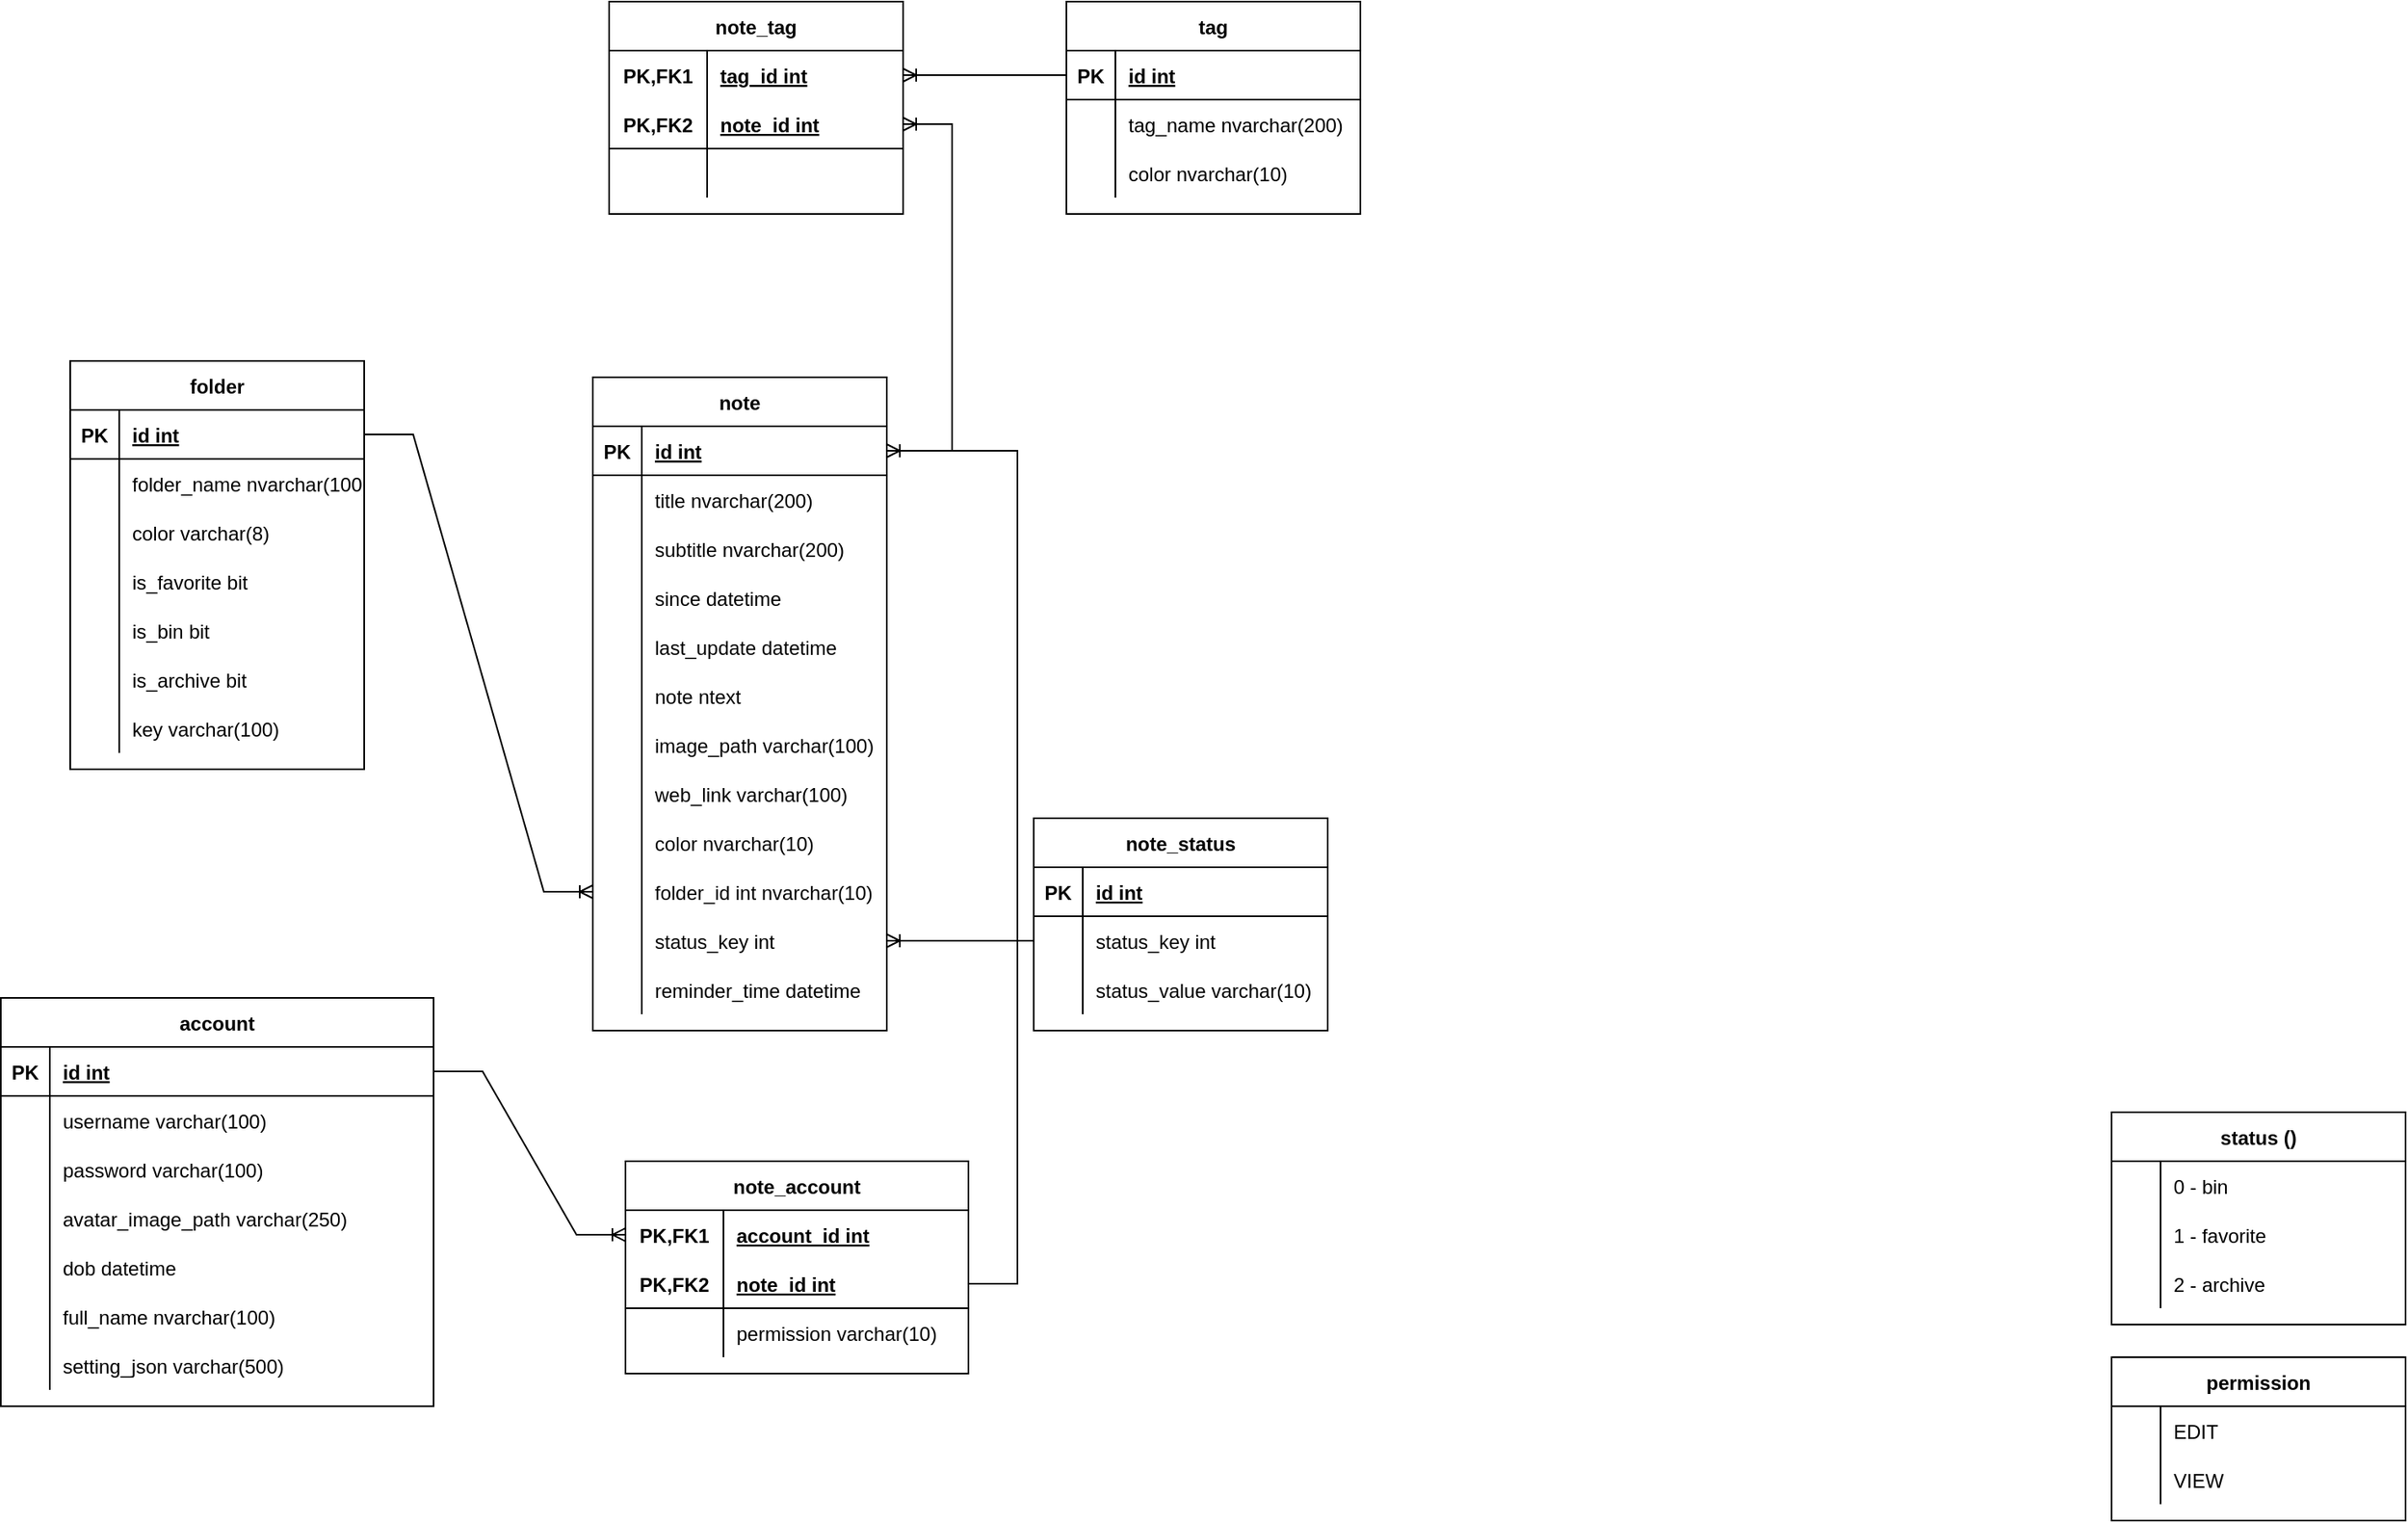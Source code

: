 <mxfile version="20.2.3" type="device"><diagram id="R2lEEEUBdFMjLlhIrx00" name="Page-1"><mxGraphModel dx="830" dy="513" grid="1" gridSize="10" guides="1" tooltips="1" connect="1" arrows="1" fold="1" page="1" pageScale="1" pageWidth="850" pageHeight="1100" math="0" shadow="0" extFonts="Permanent Marker^https://fonts.googleapis.com/css?family=Permanent+Marker"><root><mxCell id="0"/><mxCell id="1" parent="0"/><mxCell id="a_EqCAq9RM7w2YIuKcie-1" value="note" style="shape=table;startSize=30;container=1;collapsible=1;childLayout=tableLayout;fixedRows=1;rowLines=0;fontStyle=1;align=center;resizeLast=1;" parent="1" vertex="1"><mxGeometry x="400" y="250" width="180" height="400" as="geometry"/></mxCell><mxCell id="a_EqCAq9RM7w2YIuKcie-2" value="" style="shape=tableRow;horizontal=0;startSize=0;swimlaneHead=0;swimlaneBody=0;fillColor=none;collapsible=0;dropTarget=0;points=[[0,0.5],[1,0.5]];portConstraint=eastwest;top=0;left=0;right=0;bottom=1;" parent="a_EqCAq9RM7w2YIuKcie-1" vertex="1"><mxGeometry y="30" width="180" height="30" as="geometry"/></mxCell><mxCell id="a_EqCAq9RM7w2YIuKcie-3" value="PK" style="shape=partialRectangle;connectable=0;fillColor=none;top=0;left=0;bottom=0;right=0;fontStyle=1;overflow=hidden;" parent="a_EqCAq9RM7w2YIuKcie-2" vertex="1"><mxGeometry width="30" height="30" as="geometry"><mxRectangle width="30" height="30" as="alternateBounds"/></mxGeometry></mxCell><mxCell id="a_EqCAq9RM7w2YIuKcie-4" value="id int" style="shape=partialRectangle;connectable=0;fillColor=none;top=0;left=0;bottom=0;right=0;align=left;spacingLeft=6;fontStyle=5;overflow=hidden;" parent="a_EqCAq9RM7w2YIuKcie-2" vertex="1"><mxGeometry x="30" width="150" height="30" as="geometry"><mxRectangle width="150" height="30" as="alternateBounds"/></mxGeometry></mxCell><mxCell id="a_EqCAq9RM7w2YIuKcie-5" value="" style="shape=tableRow;horizontal=0;startSize=0;swimlaneHead=0;swimlaneBody=0;fillColor=none;collapsible=0;dropTarget=0;points=[[0,0.5],[1,0.5]];portConstraint=eastwest;top=0;left=0;right=0;bottom=0;" parent="a_EqCAq9RM7w2YIuKcie-1" vertex="1"><mxGeometry y="60" width="180" height="30" as="geometry"/></mxCell><mxCell id="a_EqCAq9RM7w2YIuKcie-6" value="" style="shape=partialRectangle;connectable=0;fillColor=none;top=0;left=0;bottom=0;right=0;editable=1;overflow=hidden;" parent="a_EqCAq9RM7w2YIuKcie-5" vertex="1"><mxGeometry width="30" height="30" as="geometry"><mxRectangle width="30" height="30" as="alternateBounds"/></mxGeometry></mxCell><mxCell id="a_EqCAq9RM7w2YIuKcie-7" value="title nvarchar(200)" style="shape=partialRectangle;connectable=0;fillColor=none;top=0;left=0;bottom=0;right=0;align=left;spacingLeft=6;overflow=hidden;" parent="a_EqCAq9RM7w2YIuKcie-5" vertex="1"><mxGeometry x="30" width="150" height="30" as="geometry"><mxRectangle width="150" height="30" as="alternateBounds"/></mxGeometry></mxCell><mxCell id="a_EqCAq9RM7w2YIuKcie-8" value="" style="shape=tableRow;horizontal=0;startSize=0;swimlaneHead=0;swimlaneBody=0;fillColor=none;collapsible=0;dropTarget=0;points=[[0,0.5],[1,0.5]];portConstraint=eastwest;top=0;left=0;right=0;bottom=0;" parent="a_EqCAq9RM7w2YIuKcie-1" vertex="1"><mxGeometry y="90" width="180" height="30" as="geometry"/></mxCell><mxCell id="a_EqCAq9RM7w2YIuKcie-9" value="" style="shape=partialRectangle;connectable=0;fillColor=none;top=0;left=0;bottom=0;right=0;editable=1;overflow=hidden;" parent="a_EqCAq9RM7w2YIuKcie-8" vertex="1"><mxGeometry width="30" height="30" as="geometry"><mxRectangle width="30" height="30" as="alternateBounds"/></mxGeometry></mxCell><mxCell id="a_EqCAq9RM7w2YIuKcie-10" value="subtitle nvarchar(200)" style="shape=partialRectangle;connectable=0;fillColor=none;top=0;left=0;bottom=0;right=0;align=left;spacingLeft=6;overflow=hidden;" parent="a_EqCAq9RM7w2YIuKcie-8" vertex="1"><mxGeometry x="30" width="150" height="30" as="geometry"><mxRectangle width="150" height="30" as="alternateBounds"/></mxGeometry></mxCell><mxCell id="a_EqCAq9RM7w2YIuKcie-14" value="" style="shape=tableRow;horizontal=0;startSize=0;swimlaneHead=0;swimlaneBody=0;fillColor=none;collapsible=0;dropTarget=0;points=[[0,0.5],[1,0.5]];portConstraint=eastwest;top=0;left=0;right=0;bottom=0;" parent="a_EqCAq9RM7w2YIuKcie-1" vertex="1"><mxGeometry y="120" width="180" height="30" as="geometry"/></mxCell><mxCell id="a_EqCAq9RM7w2YIuKcie-15" value="" style="shape=partialRectangle;connectable=0;fillColor=none;top=0;left=0;bottom=0;right=0;editable=1;overflow=hidden;" parent="a_EqCAq9RM7w2YIuKcie-14" vertex="1"><mxGeometry width="30" height="30" as="geometry"><mxRectangle width="30" height="30" as="alternateBounds"/></mxGeometry></mxCell><mxCell id="a_EqCAq9RM7w2YIuKcie-16" value="since datetime" style="shape=partialRectangle;connectable=0;fillColor=none;top=0;left=0;bottom=0;right=0;align=left;spacingLeft=6;overflow=hidden;" parent="a_EqCAq9RM7w2YIuKcie-14" vertex="1"><mxGeometry x="30" width="150" height="30" as="geometry"><mxRectangle width="150" height="30" as="alternateBounds"/></mxGeometry></mxCell><mxCell id="gvXgsWzVO_7ggDCO8tn5-95" value="" style="shape=tableRow;horizontal=0;startSize=0;swimlaneHead=0;swimlaneBody=0;fillColor=none;collapsible=0;dropTarget=0;points=[[0,0.5],[1,0.5]];portConstraint=eastwest;top=0;left=0;right=0;bottom=0;" parent="a_EqCAq9RM7w2YIuKcie-1" vertex="1"><mxGeometry y="150" width="180" height="30" as="geometry"/></mxCell><mxCell id="gvXgsWzVO_7ggDCO8tn5-96" value="" style="shape=partialRectangle;connectable=0;fillColor=none;top=0;left=0;bottom=0;right=0;editable=1;overflow=hidden;" parent="gvXgsWzVO_7ggDCO8tn5-95" vertex="1"><mxGeometry width="30" height="30" as="geometry"><mxRectangle width="30" height="30" as="alternateBounds"/></mxGeometry></mxCell><mxCell id="gvXgsWzVO_7ggDCO8tn5-97" value="last_update datetime" style="shape=partialRectangle;connectable=0;fillColor=none;top=0;left=0;bottom=0;right=0;align=left;spacingLeft=6;overflow=hidden;" parent="gvXgsWzVO_7ggDCO8tn5-95" vertex="1"><mxGeometry x="30" width="150" height="30" as="geometry"><mxRectangle width="150" height="30" as="alternateBounds"/></mxGeometry></mxCell><mxCell id="a_EqCAq9RM7w2YIuKcie-11" value="" style="shape=tableRow;horizontal=0;startSize=0;swimlaneHead=0;swimlaneBody=0;fillColor=none;collapsible=0;dropTarget=0;points=[[0,0.5],[1,0.5]];portConstraint=eastwest;top=0;left=0;right=0;bottom=0;" parent="a_EqCAq9RM7w2YIuKcie-1" vertex="1"><mxGeometry y="180" width="180" height="30" as="geometry"/></mxCell><mxCell id="a_EqCAq9RM7w2YIuKcie-12" value="" style="shape=partialRectangle;connectable=0;fillColor=none;top=0;left=0;bottom=0;right=0;editable=1;overflow=hidden;" parent="a_EqCAq9RM7w2YIuKcie-11" vertex="1"><mxGeometry width="30" height="30" as="geometry"><mxRectangle width="30" height="30" as="alternateBounds"/></mxGeometry></mxCell><mxCell id="a_EqCAq9RM7w2YIuKcie-13" value="note ntext" style="shape=partialRectangle;connectable=0;fillColor=none;top=0;left=0;bottom=0;right=0;align=left;spacingLeft=6;overflow=hidden;" parent="a_EqCAq9RM7w2YIuKcie-11" vertex="1"><mxGeometry x="30" width="150" height="30" as="geometry"><mxRectangle width="150" height="30" as="alternateBounds"/></mxGeometry></mxCell><mxCell id="a_EqCAq9RM7w2YIuKcie-93" value="" style="shape=tableRow;horizontal=0;startSize=0;swimlaneHead=0;swimlaneBody=0;fillColor=none;collapsible=0;dropTarget=0;points=[[0,0.5],[1,0.5]];portConstraint=eastwest;top=0;left=0;right=0;bottom=0;" parent="a_EqCAq9RM7w2YIuKcie-1" vertex="1"><mxGeometry y="210" width="180" height="30" as="geometry"/></mxCell><mxCell id="a_EqCAq9RM7w2YIuKcie-94" value="" style="shape=partialRectangle;connectable=0;fillColor=none;top=0;left=0;bottom=0;right=0;editable=1;overflow=hidden;" parent="a_EqCAq9RM7w2YIuKcie-93" vertex="1"><mxGeometry width="30" height="30" as="geometry"><mxRectangle width="30" height="30" as="alternateBounds"/></mxGeometry></mxCell><mxCell id="a_EqCAq9RM7w2YIuKcie-95" value="image_path varchar(100)" style="shape=partialRectangle;connectable=0;fillColor=none;top=0;left=0;bottom=0;right=0;align=left;spacingLeft=6;overflow=hidden;" parent="a_EqCAq9RM7w2YIuKcie-93" vertex="1"><mxGeometry x="30" width="150" height="30" as="geometry"><mxRectangle width="150" height="30" as="alternateBounds"/></mxGeometry></mxCell><mxCell id="a_EqCAq9RM7w2YIuKcie-96" value="" style="shape=tableRow;horizontal=0;startSize=0;swimlaneHead=0;swimlaneBody=0;fillColor=none;collapsible=0;dropTarget=0;points=[[0,0.5],[1,0.5]];portConstraint=eastwest;top=0;left=0;right=0;bottom=0;" parent="a_EqCAq9RM7w2YIuKcie-1" vertex="1"><mxGeometry y="240" width="180" height="30" as="geometry"/></mxCell><mxCell id="a_EqCAq9RM7w2YIuKcie-97" value="" style="shape=partialRectangle;connectable=0;fillColor=none;top=0;left=0;bottom=0;right=0;editable=1;overflow=hidden;" parent="a_EqCAq9RM7w2YIuKcie-96" vertex="1"><mxGeometry width="30" height="30" as="geometry"><mxRectangle width="30" height="30" as="alternateBounds"/></mxGeometry></mxCell><mxCell id="a_EqCAq9RM7w2YIuKcie-98" value="web_link varchar(100)" style="shape=partialRectangle;connectable=0;fillColor=none;top=0;left=0;bottom=0;right=0;align=left;spacingLeft=6;overflow=hidden;" parent="a_EqCAq9RM7w2YIuKcie-96" vertex="1"><mxGeometry x="30" width="150" height="30" as="geometry"><mxRectangle width="150" height="30" as="alternateBounds"/></mxGeometry></mxCell><mxCell id="a_EqCAq9RM7w2YIuKcie-39" value="" style="shape=tableRow;horizontal=0;startSize=0;swimlaneHead=0;swimlaneBody=0;fillColor=none;collapsible=0;dropTarget=0;points=[[0,0.5],[1,0.5]];portConstraint=eastwest;top=0;left=0;right=0;bottom=0;" parent="a_EqCAq9RM7w2YIuKcie-1" vertex="1"><mxGeometry y="270" width="180" height="30" as="geometry"/></mxCell><mxCell id="a_EqCAq9RM7w2YIuKcie-40" value="" style="shape=partialRectangle;connectable=0;fillColor=none;top=0;left=0;bottom=0;right=0;editable=1;overflow=hidden;" parent="a_EqCAq9RM7w2YIuKcie-39" vertex="1"><mxGeometry width="30" height="30" as="geometry"><mxRectangle width="30" height="30" as="alternateBounds"/></mxGeometry></mxCell><mxCell id="a_EqCAq9RM7w2YIuKcie-41" value="color nvarchar(10)" style="shape=partialRectangle;connectable=0;fillColor=none;top=0;left=0;bottom=0;right=0;align=left;spacingLeft=6;overflow=hidden;" parent="a_EqCAq9RM7w2YIuKcie-39" vertex="1"><mxGeometry x="30" width="150" height="30" as="geometry"><mxRectangle width="150" height="30" as="alternateBounds"/></mxGeometry></mxCell><mxCell id="a_EqCAq9RM7w2YIuKcie-81" value="" style="shape=tableRow;horizontal=0;startSize=0;swimlaneHead=0;swimlaneBody=0;fillColor=none;collapsible=0;dropTarget=0;points=[[0,0.5],[1,0.5]];portConstraint=eastwest;top=0;left=0;right=0;bottom=0;" parent="a_EqCAq9RM7w2YIuKcie-1" vertex="1"><mxGeometry y="300" width="180" height="30" as="geometry"/></mxCell><mxCell id="a_EqCAq9RM7w2YIuKcie-82" value="" style="shape=partialRectangle;connectable=0;fillColor=none;top=0;left=0;bottom=0;right=0;editable=1;overflow=hidden;" parent="a_EqCAq9RM7w2YIuKcie-81" vertex="1"><mxGeometry width="30" height="30" as="geometry"><mxRectangle width="30" height="30" as="alternateBounds"/></mxGeometry></mxCell><mxCell id="a_EqCAq9RM7w2YIuKcie-83" value="folder_id int nvarchar(10)" style="shape=partialRectangle;connectable=0;fillColor=none;top=0;left=0;bottom=0;right=0;align=left;spacingLeft=6;overflow=hidden;" parent="a_EqCAq9RM7w2YIuKcie-81" vertex="1"><mxGeometry x="30" width="150" height="30" as="geometry"><mxRectangle width="150" height="30" as="alternateBounds"/></mxGeometry></mxCell><mxCell id="a_EqCAq9RM7w2YIuKcie-84" value="" style="shape=tableRow;horizontal=0;startSize=0;swimlaneHead=0;swimlaneBody=0;fillColor=none;collapsible=0;dropTarget=0;points=[[0,0.5],[1,0.5]];portConstraint=eastwest;top=0;left=0;right=0;bottom=0;" parent="a_EqCAq9RM7w2YIuKcie-1" vertex="1"><mxGeometry y="330" width="180" height="30" as="geometry"/></mxCell><mxCell id="a_EqCAq9RM7w2YIuKcie-85" value="" style="shape=partialRectangle;connectable=0;fillColor=none;top=0;left=0;bottom=0;right=0;editable=1;overflow=hidden;" parent="a_EqCAq9RM7w2YIuKcie-84" vertex="1"><mxGeometry width="30" height="30" as="geometry"><mxRectangle width="30" height="30" as="alternateBounds"/></mxGeometry></mxCell><mxCell id="a_EqCAq9RM7w2YIuKcie-86" value="status_key int" style="shape=partialRectangle;connectable=0;fillColor=none;top=0;left=0;bottom=0;right=0;align=left;spacingLeft=6;overflow=hidden;" parent="a_EqCAq9RM7w2YIuKcie-84" vertex="1"><mxGeometry x="30" width="150" height="30" as="geometry"><mxRectangle width="150" height="30" as="alternateBounds"/></mxGeometry></mxCell><mxCell id="gvXgsWzVO_7ggDCO8tn5-23" value="" style="shape=tableRow;horizontal=0;startSize=0;swimlaneHead=0;swimlaneBody=0;fillColor=none;collapsible=0;dropTarget=0;points=[[0,0.5],[1,0.5]];portConstraint=eastwest;top=0;left=0;right=0;bottom=0;" parent="a_EqCAq9RM7w2YIuKcie-1" vertex="1"><mxGeometry y="360" width="180" height="30" as="geometry"/></mxCell><mxCell id="gvXgsWzVO_7ggDCO8tn5-24" value="" style="shape=partialRectangle;connectable=0;fillColor=none;top=0;left=0;bottom=0;right=0;editable=1;overflow=hidden;" parent="gvXgsWzVO_7ggDCO8tn5-23" vertex="1"><mxGeometry width="30" height="30" as="geometry"><mxRectangle width="30" height="30" as="alternateBounds"/></mxGeometry></mxCell><mxCell id="gvXgsWzVO_7ggDCO8tn5-25" value="reminder_time datetime" style="shape=partialRectangle;connectable=0;fillColor=none;top=0;left=0;bottom=0;right=0;align=left;spacingLeft=6;overflow=hidden;" parent="gvXgsWzVO_7ggDCO8tn5-23" vertex="1"><mxGeometry x="30" width="150" height="30" as="geometry"><mxRectangle width="150" height="30" as="alternateBounds"/></mxGeometry></mxCell><mxCell id="a_EqCAq9RM7w2YIuKcie-26" value="tag" style="shape=table;startSize=30;container=1;collapsible=1;childLayout=tableLayout;fixedRows=1;rowLines=0;fontStyle=1;align=center;resizeLast=1;" parent="1" vertex="1"><mxGeometry x="690" y="20" width="180" height="130" as="geometry"/></mxCell><mxCell id="a_EqCAq9RM7w2YIuKcie-27" value="" style="shape=tableRow;horizontal=0;startSize=0;swimlaneHead=0;swimlaneBody=0;fillColor=none;collapsible=0;dropTarget=0;points=[[0,0.5],[1,0.5]];portConstraint=eastwest;top=0;left=0;right=0;bottom=1;" parent="a_EqCAq9RM7w2YIuKcie-26" vertex="1"><mxGeometry y="30" width="180" height="30" as="geometry"/></mxCell><mxCell id="a_EqCAq9RM7w2YIuKcie-28" value="PK" style="shape=partialRectangle;connectable=0;fillColor=none;top=0;left=0;bottom=0;right=0;fontStyle=1;overflow=hidden;" parent="a_EqCAq9RM7w2YIuKcie-27" vertex="1"><mxGeometry width="30" height="30" as="geometry"><mxRectangle width="30" height="30" as="alternateBounds"/></mxGeometry></mxCell><mxCell id="a_EqCAq9RM7w2YIuKcie-29" value="id int" style="shape=partialRectangle;connectable=0;fillColor=none;top=0;left=0;bottom=0;right=0;align=left;spacingLeft=6;fontStyle=5;overflow=hidden;" parent="a_EqCAq9RM7w2YIuKcie-27" vertex="1"><mxGeometry x="30" width="150" height="30" as="geometry"><mxRectangle width="150" height="30" as="alternateBounds"/></mxGeometry></mxCell><mxCell id="a_EqCAq9RM7w2YIuKcie-30" value="" style="shape=tableRow;horizontal=0;startSize=0;swimlaneHead=0;swimlaneBody=0;fillColor=none;collapsible=0;dropTarget=0;points=[[0,0.5],[1,0.5]];portConstraint=eastwest;top=0;left=0;right=0;bottom=0;" parent="a_EqCAq9RM7w2YIuKcie-26" vertex="1"><mxGeometry y="60" width="180" height="30" as="geometry"/></mxCell><mxCell id="a_EqCAq9RM7w2YIuKcie-31" value="" style="shape=partialRectangle;connectable=0;fillColor=none;top=0;left=0;bottom=0;right=0;editable=1;overflow=hidden;" parent="a_EqCAq9RM7w2YIuKcie-30" vertex="1"><mxGeometry width="30" height="30" as="geometry"><mxRectangle width="30" height="30" as="alternateBounds"/></mxGeometry></mxCell><mxCell id="a_EqCAq9RM7w2YIuKcie-32" value="tag_name nvarchar(200)" style="shape=partialRectangle;connectable=0;fillColor=none;top=0;left=0;bottom=0;right=0;align=left;spacingLeft=6;overflow=hidden;" parent="a_EqCAq9RM7w2YIuKcie-30" vertex="1"><mxGeometry x="30" width="150" height="30" as="geometry"><mxRectangle width="150" height="30" as="alternateBounds"/></mxGeometry></mxCell><mxCell id="a_EqCAq9RM7w2YIuKcie-33" value="" style="shape=tableRow;horizontal=0;startSize=0;swimlaneHead=0;swimlaneBody=0;fillColor=none;collapsible=0;dropTarget=0;points=[[0,0.5],[1,0.5]];portConstraint=eastwest;top=0;left=0;right=0;bottom=0;" parent="a_EqCAq9RM7w2YIuKcie-26" vertex="1"><mxGeometry y="90" width="180" height="30" as="geometry"/></mxCell><mxCell id="a_EqCAq9RM7w2YIuKcie-34" value="" style="shape=partialRectangle;connectable=0;fillColor=none;top=0;left=0;bottom=0;right=0;editable=1;overflow=hidden;" parent="a_EqCAq9RM7w2YIuKcie-33" vertex="1"><mxGeometry width="30" height="30" as="geometry"><mxRectangle width="30" height="30" as="alternateBounds"/></mxGeometry></mxCell><mxCell id="a_EqCAq9RM7w2YIuKcie-35" value="color nvarchar(10)" style="shape=partialRectangle;connectable=0;fillColor=none;top=0;left=0;bottom=0;right=0;align=left;spacingLeft=6;overflow=hidden;" parent="a_EqCAq9RM7w2YIuKcie-33" vertex="1"><mxGeometry x="30" width="150" height="30" as="geometry"><mxRectangle width="150" height="30" as="alternateBounds"/></mxGeometry></mxCell><mxCell id="a_EqCAq9RM7w2YIuKcie-55" value="note_tag" style="shape=table;startSize=30;container=1;collapsible=1;childLayout=tableLayout;fixedRows=1;rowLines=0;fontStyle=1;align=center;resizeLast=1;" parent="1" vertex="1"><mxGeometry x="410" y="20" width="180" height="130" as="geometry"/></mxCell><mxCell id="a_EqCAq9RM7w2YIuKcie-56" value="" style="shape=tableRow;horizontal=0;startSize=0;swimlaneHead=0;swimlaneBody=0;fillColor=none;collapsible=0;dropTarget=0;points=[[0,0.5],[1,0.5]];portConstraint=eastwest;top=0;left=0;right=0;bottom=0;" parent="a_EqCAq9RM7w2YIuKcie-55" vertex="1"><mxGeometry y="30" width="180" height="30" as="geometry"/></mxCell><mxCell id="a_EqCAq9RM7w2YIuKcie-57" value="PK,FK1" style="shape=partialRectangle;connectable=0;fillColor=none;top=0;left=0;bottom=0;right=0;fontStyle=1;overflow=hidden;" parent="a_EqCAq9RM7w2YIuKcie-56" vertex="1"><mxGeometry width="60" height="30" as="geometry"><mxRectangle width="60" height="30" as="alternateBounds"/></mxGeometry></mxCell><mxCell id="a_EqCAq9RM7w2YIuKcie-58" value="tag_id int" style="shape=partialRectangle;connectable=0;fillColor=none;top=0;left=0;bottom=0;right=0;align=left;spacingLeft=6;fontStyle=5;overflow=hidden;" parent="a_EqCAq9RM7w2YIuKcie-56" vertex="1"><mxGeometry x="60" width="120" height="30" as="geometry"><mxRectangle width="120" height="30" as="alternateBounds"/></mxGeometry></mxCell><mxCell id="a_EqCAq9RM7w2YIuKcie-59" value="" style="shape=tableRow;horizontal=0;startSize=0;swimlaneHead=0;swimlaneBody=0;fillColor=none;collapsible=0;dropTarget=0;points=[[0,0.5],[1,0.5]];portConstraint=eastwest;top=0;left=0;right=0;bottom=1;" parent="a_EqCAq9RM7w2YIuKcie-55" vertex="1"><mxGeometry y="60" width="180" height="30" as="geometry"/></mxCell><mxCell id="a_EqCAq9RM7w2YIuKcie-60" value="PK,FK2" style="shape=partialRectangle;connectable=0;fillColor=none;top=0;left=0;bottom=0;right=0;fontStyle=1;overflow=hidden;" parent="a_EqCAq9RM7w2YIuKcie-59" vertex="1"><mxGeometry width="60" height="30" as="geometry"><mxRectangle width="60" height="30" as="alternateBounds"/></mxGeometry></mxCell><mxCell id="a_EqCAq9RM7w2YIuKcie-61" value="note_id int" style="shape=partialRectangle;connectable=0;fillColor=none;top=0;left=0;bottom=0;right=0;align=left;spacingLeft=6;fontStyle=5;overflow=hidden;" parent="a_EqCAq9RM7w2YIuKcie-59" vertex="1"><mxGeometry x="60" width="120" height="30" as="geometry"><mxRectangle width="120" height="30" as="alternateBounds"/></mxGeometry></mxCell><mxCell id="a_EqCAq9RM7w2YIuKcie-65" value="" style="shape=tableRow;horizontal=0;startSize=0;swimlaneHead=0;swimlaneBody=0;fillColor=none;collapsible=0;dropTarget=0;points=[[0,0.5],[1,0.5]];portConstraint=eastwest;top=0;left=0;right=0;bottom=0;" parent="a_EqCAq9RM7w2YIuKcie-55" vertex="1"><mxGeometry y="90" width="180" height="30" as="geometry"/></mxCell><mxCell id="a_EqCAq9RM7w2YIuKcie-66" value="" style="shape=partialRectangle;connectable=0;fillColor=none;top=0;left=0;bottom=0;right=0;editable=1;overflow=hidden;" parent="a_EqCAq9RM7w2YIuKcie-65" vertex="1"><mxGeometry width="60" height="30" as="geometry"><mxRectangle width="60" height="30" as="alternateBounds"/></mxGeometry></mxCell><mxCell id="a_EqCAq9RM7w2YIuKcie-67" value="" style="shape=partialRectangle;connectable=0;fillColor=none;top=0;left=0;bottom=0;right=0;align=left;spacingLeft=6;overflow=hidden;" parent="a_EqCAq9RM7w2YIuKcie-65" vertex="1"><mxGeometry x="60" width="120" height="30" as="geometry"><mxRectangle width="120" height="30" as="alternateBounds"/></mxGeometry></mxCell><mxCell id="a_EqCAq9RM7w2YIuKcie-68" value="folder" style="shape=table;startSize=30;container=1;collapsible=1;childLayout=tableLayout;fixedRows=1;rowLines=0;fontStyle=1;align=center;resizeLast=1;" parent="1" vertex="1"><mxGeometry x="80" y="240" width="180" height="250" as="geometry"/></mxCell><mxCell id="a_EqCAq9RM7w2YIuKcie-69" value="" style="shape=tableRow;horizontal=0;startSize=0;swimlaneHead=0;swimlaneBody=0;fillColor=none;collapsible=0;dropTarget=0;points=[[0,0.5],[1,0.5]];portConstraint=eastwest;top=0;left=0;right=0;bottom=1;" parent="a_EqCAq9RM7w2YIuKcie-68" vertex="1"><mxGeometry y="30" width="180" height="30" as="geometry"/></mxCell><mxCell id="a_EqCAq9RM7w2YIuKcie-70" value="PK" style="shape=partialRectangle;connectable=0;fillColor=none;top=0;left=0;bottom=0;right=0;fontStyle=1;overflow=hidden;" parent="a_EqCAq9RM7w2YIuKcie-69" vertex="1"><mxGeometry width="30" height="30" as="geometry"><mxRectangle width="30" height="30" as="alternateBounds"/></mxGeometry></mxCell><mxCell id="a_EqCAq9RM7w2YIuKcie-71" value="id int" style="shape=partialRectangle;connectable=0;fillColor=none;top=0;left=0;bottom=0;right=0;align=left;spacingLeft=6;fontStyle=5;overflow=hidden;" parent="a_EqCAq9RM7w2YIuKcie-69" vertex="1"><mxGeometry x="30" width="150" height="30" as="geometry"><mxRectangle width="150" height="30" as="alternateBounds"/></mxGeometry></mxCell><mxCell id="a_EqCAq9RM7w2YIuKcie-72" value="" style="shape=tableRow;horizontal=0;startSize=0;swimlaneHead=0;swimlaneBody=0;fillColor=none;collapsible=0;dropTarget=0;points=[[0,0.5],[1,0.5]];portConstraint=eastwest;top=0;left=0;right=0;bottom=0;" parent="a_EqCAq9RM7w2YIuKcie-68" vertex="1"><mxGeometry y="60" width="180" height="30" as="geometry"/></mxCell><mxCell id="a_EqCAq9RM7w2YIuKcie-73" value="" style="shape=partialRectangle;connectable=0;fillColor=none;top=0;left=0;bottom=0;right=0;editable=1;overflow=hidden;" parent="a_EqCAq9RM7w2YIuKcie-72" vertex="1"><mxGeometry width="30" height="30" as="geometry"><mxRectangle width="30" height="30" as="alternateBounds"/></mxGeometry></mxCell><mxCell id="a_EqCAq9RM7w2YIuKcie-74" value="folder_name nvarchar(100)" style="shape=partialRectangle;connectable=0;fillColor=none;top=0;left=0;bottom=0;right=0;align=left;spacingLeft=6;overflow=hidden;" parent="a_EqCAq9RM7w2YIuKcie-72" vertex="1"><mxGeometry x="30" width="150" height="30" as="geometry"><mxRectangle width="150" height="30" as="alternateBounds"/></mxGeometry></mxCell><mxCell id="a_EqCAq9RM7w2YIuKcie-75" value="" style="shape=tableRow;horizontal=0;startSize=0;swimlaneHead=0;swimlaneBody=0;fillColor=none;collapsible=0;dropTarget=0;points=[[0,0.5],[1,0.5]];portConstraint=eastwest;top=0;left=0;right=0;bottom=0;" parent="a_EqCAq9RM7w2YIuKcie-68" vertex="1"><mxGeometry y="90" width="180" height="30" as="geometry"/></mxCell><mxCell id="a_EqCAq9RM7w2YIuKcie-76" value="" style="shape=partialRectangle;connectable=0;fillColor=none;top=0;left=0;bottom=0;right=0;editable=1;overflow=hidden;" parent="a_EqCAq9RM7w2YIuKcie-75" vertex="1"><mxGeometry width="30" height="30" as="geometry"><mxRectangle width="30" height="30" as="alternateBounds"/></mxGeometry></mxCell><mxCell id="a_EqCAq9RM7w2YIuKcie-77" value="color varchar(8)" style="shape=partialRectangle;connectable=0;fillColor=none;top=0;left=0;bottom=0;right=0;align=left;spacingLeft=6;overflow=hidden;" parent="a_EqCAq9RM7w2YIuKcie-75" vertex="1"><mxGeometry x="30" width="150" height="30" as="geometry"><mxRectangle width="150" height="30" as="alternateBounds"/></mxGeometry></mxCell><mxCell id="gvXgsWzVO_7ggDCO8tn5-111" value="" style="shape=tableRow;horizontal=0;startSize=0;swimlaneHead=0;swimlaneBody=0;fillColor=none;collapsible=0;dropTarget=0;points=[[0,0.5],[1,0.5]];portConstraint=eastwest;top=0;left=0;right=0;bottom=0;" parent="a_EqCAq9RM7w2YIuKcie-68" vertex="1"><mxGeometry y="120" width="180" height="30" as="geometry"/></mxCell><mxCell id="gvXgsWzVO_7ggDCO8tn5-112" value="" style="shape=partialRectangle;connectable=0;fillColor=none;top=0;left=0;bottom=0;right=0;editable=1;overflow=hidden;" parent="gvXgsWzVO_7ggDCO8tn5-111" vertex="1"><mxGeometry width="30" height="30" as="geometry"><mxRectangle width="30" height="30" as="alternateBounds"/></mxGeometry></mxCell><mxCell id="gvXgsWzVO_7ggDCO8tn5-113" value="is_favorite bit" style="shape=partialRectangle;connectable=0;fillColor=none;top=0;left=0;bottom=0;right=0;align=left;spacingLeft=6;overflow=hidden;" parent="gvXgsWzVO_7ggDCO8tn5-111" vertex="1"><mxGeometry x="30" width="150" height="30" as="geometry"><mxRectangle width="150" height="30" as="alternateBounds"/></mxGeometry></mxCell><mxCell id="gvXgsWzVO_7ggDCO8tn5-114" value="" style="shape=tableRow;horizontal=0;startSize=0;swimlaneHead=0;swimlaneBody=0;fillColor=none;collapsible=0;dropTarget=0;points=[[0,0.5],[1,0.5]];portConstraint=eastwest;top=0;left=0;right=0;bottom=0;" parent="a_EqCAq9RM7w2YIuKcie-68" vertex="1"><mxGeometry y="150" width="180" height="30" as="geometry"/></mxCell><mxCell id="gvXgsWzVO_7ggDCO8tn5-115" value="" style="shape=partialRectangle;connectable=0;fillColor=none;top=0;left=0;bottom=0;right=0;editable=1;overflow=hidden;" parent="gvXgsWzVO_7ggDCO8tn5-114" vertex="1"><mxGeometry width="30" height="30" as="geometry"><mxRectangle width="30" height="30" as="alternateBounds"/></mxGeometry></mxCell><mxCell id="gvXgsWzVO_7ggDCO8tn5-116" value="is_bin bit" style="shape=partialRectangle;connectable=0;fillColor=none;top=0;left=0;bottom=0;right=0;align=left;spacingLeft=6;overflow=hidden;" parent="gvXgsWzVO_7ggDCO8tn5-114" vertex="1"><mxGeometry x="30" width="150" height="30" as="geometry"><mxRectangle width="150" height="30" as="alternateBounds"/></mxGeometry></mxCell><mxCell id="gvXgsWzVO_7ggDCO8tn5-117" value="" style="shape=tableRow;horizontal=0;startSize=0;swimlaneHead=0;swimlaneBody=0;fillColor=none;collapsible=0;dropTarget=0;points=[[0,0.5],[1,0.5]];portConstraint=eastwest;top=0;left=0;right=0;bottom=0;" parent="a_EqCAq9RM7w2YIuKcie-68" vertex="1"><mxGeometry y="180" width="180" height="30" as="geometry"/></mxCell><mxCell id="gvXgsWzVO_7ggDCO8tn5-118" value="" style="shape=partialRectangle;connectable=0;fillColor=none;top=0;left=0;bottom=0;right=0;editable=1;overflow=hidden;" parent="gvXgsWzVO_7ggDCO8tn5-117" vertex="1"><mxGeometry width="30" height="30" as="geometry"><mxRectangle width="30" height="30" as="alternateBounds"/></mxGeometry></mxCell><mxCell id="gvXgsWzVO_7ggDCO8tn5-119" value="is_archive bit" style="shape=partialRectangle;connectable=0;fillColor=none;top=0;left=0;bottom=0;right=0;align=left;spacingLeft=6;overflow=hidden;" parent="gvXgsWzVO_7ggDCO8tn5-117" vertex="1"><mxGeometry x="30" width="150" height="30" as="geometry"><mxRectangle width="150" height="30" as="alternateBounds"/></mxGeometry></mxCell><mxCell id="gvXgsWzVO_7ggDCO8tn5-120" value="" style="shape=tableRow;horizontal=0;startSize=0;swimlaneHead=0;swimlaneBody=0;fillColor=none;collapsible=0;dropTarget=0;points=[[0,0.5],[1,0.5]];portConstraint=eastwest;top=0;left=0;right=0;bottom=0;" parent="a_EqCAq9RM7w2YIuKcie-68" vertex="1"><mxGeometry y="210" width="180" height="30" as="geometry"/></mxCell><mxCell id="gvXgsWzVO_7ggDCO8tn5-121" value="" style="shape=partialRectangle;connectable=0;fillColor=none;top=0;left=0;bottom=0;right=0;editable=1;overflow=hidden;" parent="gvXgsWzVO_7ggDCO8tn5-120" vertex="1"><mxGeometry width="30" height="30" as="geometry"><mxRectangle width="30" height="30" as="alternateBounds"/></mxGeometry></mxCell><mxCell id="gvXgsWzVO_7ggDCO8tn5-122" value="key varchar(100)" style="shape=partialRectangle;connectable=0;fillColor=none;top=0;left=0;bottom=0;right=0;align=left;spacingLeft=6;overflow=hidden;" parent="gvXgsWzVO_7ggDCO8tn5-120" vertex="1"><mxGeometry x="30" width="150" height="30" as="geometry"><mxRectangle width="150" height="30" as="alternateBounds"/></mxGeometry></mxCell><mxCell id="a_EqCAq9RM7w2YIuKcie-90" value="" style="edgeStyle=entityRelationEdgeStyle;fontSize=12;html=1;endArrow=ERoneToMany;rounded=0;" parent="1" source="a_EqCAq9RM7w2YIuKcie-2" target="a_EqCAq9RM7w2YIuKcie-59" edge="1"><mxGeometry width="100" height="100" relative="1" as="geometry"><mxPoint x="370" y="340" as="sourcePoint"/><mxPoint x="470" y="240" as="targetPoint"/></mxGeometry></mxCell><mxCell id="a_EqCAq9RM7w2YIuKcie-91" value="" style="edgeStyle=entityRelationEdgeStyle;fontSize=12;html=1;endArrow=ERoneToMany;rounded=0;" parent="1" source="a_EqCAq9RM7w2YIuKcie-27" target="a_EqCAq9RM7w2YIuKcie-56" edge="1"><mxGeometry width="100" height="100" relative="1" as="geometry"><mxPoint x="370" y="340" as="sourcePoint"/><mxPoint x="470" y="240" as="targetPoint"/></mxGeometry></mxCell><mxCell id="a_EqCAq9RM7w2YIuKcie-92" value="" style="edgeStyle=entityRelationEdgeStyle;fontSize=12;html=1;endArrow=ERoneToMany;rounded=0;" parent="1" source="a_EqCAq9RM7w2YIuKcie-69" target="a_EqCAq9RM7w2YIuKcie-81" edge="1"><mxGeometry width="100" height="100" relative="1" as="geometry"><mxPoint x="370" y="340" as="sourcePoint"/><mxPoint x="470" y="240" as="targetPoint"/></mxGeometry></mxCell><mxCell id="gvXgsWzVO_7ggDCO8tn5-1" value="account" style="shape=table;startSize=30;container=1;collapsible=1;childLayout=tableLayout;fixedRows=1;rowLines=0;fontStyle=1;align=center;resizeLast=1;" parent="1" vertex="1"><mxGeometry x="37.5" y="630" width="265" height="250" as="geometry"/></mxCell><mxCell id="gvXgsWzVO_7ggDCO8tn5-2" value="" style="shape=tableRow;horizontal=0;startSize=0;swimlaneHead=0;swimlaneBody=0;fillColor=none;collapsible=0;dropTarget=0;points=[[0,0.5],[1,0.5]];portConstraint=eastwest;top=0;left=0;right=0;bottom=1;" parent="gvXgsWzVO_7ggDCO8tn5-1" vertex="1"><mxGeometry y="30" width="265" height="30" as="geometry"/></mxCell><mxCell id="gvXgsWzVO_7ggDCO8tn5-3" value="PK" style="shape=partialRectangle;connectable=0;fillColor=none;top=0;left=0;bottom=0;right=0;fontStyle=1;overflow=hidden;" parent="gvXgsWzVO_7ggDCO8tn5-2" vertex="1"><mxGeometry width="30" height="30" as="geometry"><mxRectangle width="30" height="30" as="alternateBounds"/></mxGeometry></mxCell><mxCell id="gvXgsWzVO_7ggDCO8tn5-4" value="id int" style="shape=partialRectangle;connectable=0;fillColor=none;top=0;left=0;bottom=0;right=0;align=left;spacingLeft=6;fontStyle=5;overflow=hidden;" parent="gvXgsWzVO_7ggDCO8tn5-2" vertex="1"><mxGeometry x="30" width="235" height="30" as="geometry"><mxRectangle width="235" height="30" as="alternateBounds"/></mxGeometry></mxCell><mxCell id="gvXgsWzVO_7ggDCO8tn5-5" value="" style="shape=tableRow;horizontal=0;startSize=0;swimlaneHead=0;swimlaneBody=0;fillColor=none;collapsible=0;dropTarget=0;points=[[0,0.5],[1,0.5]];portConstraint=eastwest;top=0;left=0;right=0;bottom=0;" parent="gvXgsWzVO_7ggDCO8tn5-1" vertex="1"><mxGeometry y="60" width="265" height="30" as="geometry"/></mxCell><mxCell id="gvXgsWzVO_7ggDCO8tn5-6" value="" style="shape=partialRectangle;connectable=0;fillColor=none;top=0;left=0;bottom=0;right=0;editable=1;overflow=hidden;" parent="gvXgsWzVO_7ggDCO8tn5-5" vertex="1"><mxGeometry width="30" height="30" as="geometry"><mxRectangle width="30" height="30" as="alternateBounds"/></mxGeometry></mxCell><mxCell id="gvXgsWzVO_7ggDCO8tn5-7" value="username varchar(100)" style="shape=partialRectangle;connectable=0;fillColor=none;top=0;left=0;bottom=0;right=0;align=left;spacingLeft=6;overflow=hidden;" parent="gvXgsWzVO_7ggDCO8tn5-5" vertex="1"><mxGeometry x="30" width="235" height="30" as="geometry"><mxRectangle width="235" height="30" as="alternateBounds"/></mxGeometry></mxCell><mxCell id="gvXgsWzVO_7ggDCO8tn5-8" value="" style="shape=tableRow;horizontal=0;startSize=0;swimlaneHead=0;swimlaneBody=0;fillColor=none;collapsible=0;dropTarget=0;points=[[0,0.5],[1,0.5]];portConstraint=eastwest;top=0;left=0;right=0;bottom=0;" parent="gvXgsWzVO_7ggDCO8tn5-1" vertex="1"><mxGeometry y="90" width="265" height="30" as="geometry"/></mxCell><mxCell id="gvXgsWzVO_7ggDCO8tn5-9" value="" style="shape=partialRectangle;connectable=0;fillColor=none;top=0;left=0;bottom=0;right=0;editable=1;overflow=hidden;" parent="gvXgsWzVO_7ggDCO8tn5-8" vertex="1"><mxGeometry width="30" height="30" as="geometry"><mxRectangle width="30" height="30" as="alternateBounds"/></mxGeometry></mxCell><mxCell id="gvXgsWzVO_7ggDCO8tn5-10" value="password varchar(100)" style="shape=partialRectangle;connectable=0;fillColor=none;top=0;left=0;bottom=0;right=0;align=left;spacingLeft=6;overflow=hidden;" parent="gvXgsWzVO_7ggDCO8tn5-8" vertex="1"><mxGeometry x="30" width="235" height="30" as="geometry"><mxRectangle width="235" height="30" as="alternateBounds"/></mxGeometry></mxCell><mxCell id="gvXgsWzVO_7ggDCO8tn5-11" value="" style="shape=tableRow;horizontal=0;startSize=0;swimlaneHead=0;swimlaneBody=0;fillColor=none;collapsible=0;dropTarget=0;points=[[0,0.5],[1,0.5]];portConstraint=eastwest;top=0;left=0;right=0;bottom=0;" parent="gvXgsWzVO_7ggDCO8tn5-1" vertex="1"><mxGeometry y="120" width="265" height="30" as="geometry"/></mxCell><mxCell id="gvXgsWzVO_7ggDCO8tn5-12" value="" style="shape=partialRectangle;connectable=0;fillColor=none;top=0;left=0;bottom=0;right=0;editable=1;overflow=hidden;" parent="gvXgsWzVO_7ggDCO8tn5-11" vertex="1"><mxGeometry width="30" height="30" as="geometry"><mxRectangle width="30" height="30" as="alternateBounds"/></mxGeometry></mxCell><mxCell id="gvXgsWzVO_7ggDCO8tn5-13" value="avatar_image_path varchar(250)" style="shape=partialRectangle;connectable=0;fillColor=none;top=0;left=0;bottom=0;right=0;align=left;spacingLeft=6;overflow=hidden;" parent="gvXgsWzVO_7ggDCO8tn5-11" vertex="1"><mxGeometry x="30" width="235" height="30" as="geometry"><mxRectangle width="235" height="30" as="alternateBounds"/></mxGeometry></mxCell><mxCell id="gvXgsWzVO_7ggDCO8tn5-14" value="" style="shape=tableRow;horizontal=0;startSize=0;swimlaneHead=0;swimlaneBody=0;fillColor=none;collapsible=0;dropTarget=0;points=[[0,0.5],[1,0.5]];portConstraint=eastwest;top=0;left=0;right=0;bottom=0;" parent="gvXgsWzVO_7ggDCO8tn5-1" vertex="1"><mxGeometry y="150" width="265" height="30" as="geometry"/></mxCell><mxCell id="gvXgsWzVO_7ggDCO8tn5-15" value="" style="shape=partialRectangle;connectable=0;fillColor=none;top=0;left=0;bottom=0;right=0;editable=1;overflow=hidden;" parent="gvXgsWzVO_7ggDCO8tn5-14" vertex="1"><mxGeometry width="30" height="30" as="geometry"><mxRectangle width="30" height="30" as="alternateBounds"/></mxGeometry></mxCell><mxCell id="gvXgsWzVO_7ggDCO8tn5-16" value="dob datetime" style="shape=partialRectangle;connectable=0;fillColor=none;top=0;left=0;bottom=0;right=0;align=left;spacingLeft=6;overflow=hidden;" parent="gvXgsWzVO_7ggDCO8tn5-14" vertex="1"><mxGeometry x="30" width="235" height="30" as="geometry"><mxRectangle width="235" height="30" as="alternateBounds"/></mxGeometry></mxCell><mxCell id="gvXgsWzVO_7ggDCO8tn5-17" value="" style="shape=tableRow;horizontal=0;startSize=0;swimlaneHead=0;swimlaneBody=0;fillColor=none;collapsible=0;dropTarget=0;points=[[0,0.5],[1,0.5]];portConstraint=eastwest;top=0;left=0;right=0;bottom=0;" parent="gvXgsWzVO_7ggDCO8tn5-1" vertex="1"><mxGeometry y="180" width="265" height="30" as="geometry"/></mxCell><mxCell id="gvXgsWzVO_7ggDCO8tn5-18" value="" style="shape=partialRectangle;connectable=0;fillColor=none;top=0;left=0;bottom=0;right=0;editable=1;overflow=hidden;" parent="gvXgsWzVO_7ggDCO8tn5-17" vertex="1"><mxGeometry width="30" height="30" as="geometry"><mxRectangle width="30" height="30" as="alternateBounds"/></mxGeometry></mxCell><mxCell id="gvXgsWzVO_7ggDCO8tn5-19" value="full_name nvarchar(100)" style="shape=partialRectangle;connectable=0;fillColor=none;top=0;left=0;bottom=0;right=0;align=left;spacingLeft=6;overflow=hidden;" parent="gvXgsWzVO_7ggDCO8tn5-17" vertex="1"><mxGeometry x="30" width="235" height="30" as="geometry"><mxRectangle width="235" height="30" as="alternateBounds"/></mxGeometry></mxCell><mxCell id="gvXgsWzVO_7ggDCO8tn5-126" value="" style="shape=tableRow;horizontal=0;startSize=0;swimlaneHead=0;swimlaneBody=0;fillColor=none;collapsible=0;dropTarget=0;points=[[0,0.5],[1,0.5]];portConstraint=eastwest;top=0;left=0;right=0;bottom=0;" parent="gvXgsWzVO_7ggDCO8tn5-1" vertex="1"><mxGeometry y="210" width="265" height="30" as="geometry"/></mxCell><mxCell id="gvXgsWzVO_7ggDCO8tn5-127" value="" style="shape=partialRectangle;connectable=0;fillColor=none;top=0;left=0;bottom=0;right=0;editable=1;overflow=hidden;" parent="gvXgsWzVO_7ggDCO8tn5-126" vertex="1"><mxGeometry width="30" height="30" as="geometry"><mxRectangle width="30" height="30" as="alternateBounds"/></mxGeometry></mxCell><mxCell id="gvXgsWzVO_7ggDCO8tn5-128" value="setting_json varchar(500)" style="shape=partialRectangle;connectable=0;fillColor=none;top=0;left=0;bottom=0;right=0;align=left;spacingLeft=6;overflow=hidden;" parent="gvXgsWzVO_7ggDCO8tn5-126" vertex="1"><mxGeometry x="30" width="235" height="30" as="geometry"><mxRectangle width="235" height="30" as="alternateBounds"/></mxGeometry></mxCell><mxCell id="gvXgsWzVO_7ggDCO8tn5-26" value="note_status" style="shape=table;startSize=30;container=1;collapsible=1;childLayout=tableLayout;fixedRows=1;rowLines=0;fontStyle=1;align=center;resizeLast=1;" parent="1" vertex="1"><mxGeometry x="670" y="520" width="180" height="130" as="geometry"/></mxCell><mxCell id="gvXgsWzVO_7ggDCO8tn5-27" value="" style="shape=tableRow;horizontal=0;startSize=0;swimlaneHead=0;swimlaneBody=0;fillColor=none;collapsible=0;dropTarget=0;points=[[0,0.5],[1,0.5]];portConstraint=eastwest;top=0;left=0;right=0;bottom=1;" parent="gvXgsWzVO_7ggDCO8tn5-26" vertex="1"><mxGeometry y="30" width="180" height="30" as="geometry"/></mxCell><mxCell id="gvXgsWzVO_7ggDCO8tn5-28" value="PK" style="shape=partialRectangle;connectable=0;fillColor=none;top=0;left=0;bottom=0;right=0;fontStyle=1;overflow=hidden;" parent="gvXgsWzVO_7ggDCO8tn5-27" vertex="1"><mxGeometry width="30" height="30" as="geometry"><mxRectangle width="30" height="30" as="alternateBounds"/></mxGeometry></mxCell><mxCell id="gvXgsWzVO_7ggDCO8tn5-29" value="id int" style="shape=partialRectangle;connectable=0;fillColor=none;top=0;left=0;bottom=0;right=0;align=left;spacingLeft=6;fontStyle=5;overflow=hidden;" parent="gvXgsWzVO_7ggDCO8tn5-27" vertex="1"><mxGeometry x="30" width="150" height="30" as="geometry"><mxRectangle width="150" height="30" as="alternateBounds"/></mxGeometry></mxCell><mxCell id="gvXgsWzVO_7ggDCO8tn5-30" value="" style="shape=tableRow;horizontal=0;startSize=0;swimlaneHead=0;swimlaneBody=0;fillColor=none;collapsible=0;dropTarget=0;points=[[0,0.5],[1,0.5]];portConstraint=eastwest;top=0;left=0;right=0;bottom=0;" parent="gvXgsWzVO_7ggDCO8tn5-26" vertex="1"><mxGeometry y="60" width="180" height="30" as="geometry"/></mxCell><mxCell id="gvXgsWzVO_7ggDCO8tn5-31" value="" style="shape=partialRectangle;connectable=0;fillColor=none;top=0;left=0;bottom=0;right=0;editable=1;overflow=hidden;" parent="gvXgsWzVO_7ggDCO8tn5-30" vertex="1"><mxGeometry width="30" height="30" as="geometry"><mxRectangle width="30" height="30" as="alternateBounds"/></mxGeometry></mxCell><mxCell id="gvXgsWzVO_7ggDCO8tn5-32" value="status_key int" style="shape=partialRectangle;connectable=0;fillColor=none;top=0;left=0;bottom=0;right=0;align=left;spacingLeft=6;overflow=hidden;" parent="gvXgsWzVO_7ggDCO8tn5-30" vertex="1"><mxGeometry x="30" width="150" height="30" as="geometry"><mxRectangle width="150" height="30" as="alternateBounds"/></mxGeometry></mxCell><mxCell id="gvXgsWzVO_7ggDCO8tn5-33" value="" style="shape=tableRow;horizontal=0;startSize=0;swimlaneHead=0;swimlaneBody=0;fillColor=none;collapsible=0;dropTarget=0;points=[[0,0.5],[1,0.5]];portConstraint=eastwest;top=0;left=0;right=0;bottom=0;" parent="gvXgsWzVO_7ggDCO8tn5-26" vertex="1"><mxGeometry y="90" width="180" height="30" as="geometry"/></mxCell><mxCell id="gvXgsWzVO_7ggDCO8tn5-34" value="" style="shape=partialRectangle;connectable=0;fillColor=none;top=0;left=0;bottom=0;right=0;editable=1;overflow=hidden;" parent="gvXgsWzVO_7ggDCO8tn5-33" vertex="1"><mxGeometry width="30" height="30" as="geometry"><mxRectangle width="30" height="30" as="alternateBounds"/></mxGeometry></mxCell><mxCell id="gvXgsWzVO_7ggDCO8tn5-35" value="status_value varchar(10)" style="shape=partialRectangle;connectable=0;fillColor=none;top=0;left=0;bottom=0;right=0;align=left;spacingLeft=6;overflow=hidden;" parent="gvXgsWzVO_7ggDCO8tn5-33" vertex="1"><mxGeometry x="30" width="150" height="30" as="geometry"><mxRectangle width="150" height="30" as="alternateBounds"/></mxGeometry></mxCell><mxCell id="gvXgsWzVO_7ggDCO8tn5-41" value="status ()" style="shape=table;startSize=30;container=1;collapsible=1;childLayout=tableLayout;fixedRows=1;rowLines=0;fontStyle=1;align=center;resizeLast=1;" parent="1" vertex="1"><mxGeometry x="1330" y="700" width="180" height="130" as="geometry"/></mxCell><mxCell id="gvXgsWzVO_7ggDCO8tn5-45" value="" style="shape=tableRow;horizontal=0;startSize=0;swimlaneHead=0;swimlaneBody=0;fillColor=none;collapsible=0;dropTarget=0;points=[[0,0.5],[1,0.5]];portConstraint=eastwest;top=0;left=0;right=0;bottom=0;" parent="gvXgsWzVO_7ggDCO8tn5-41" vertex="1"><mxGeometry y="30" width="180" height="30" as="geometry"/></mxCell><mxCell id="gvXgsWzVO_7ggDCO8tn5-46" value="" style="shape=partialRectangle;connectable=0;fillColor=none;top=0;left=0;bottom=0;right=0;editable=1;overflow=hidden;" parent="gvXgsWzVO_7ggDCO8tn5-45" vertex="1"><mxGeometry width="30" height="30" as="geometry"><mxRectangle width="30" height="30" as="alternateBounds"/></mxGeometry></mxCell><mxCell id="gvXgsWzVO_7ggDCO8tn5-47" value="0 - bin" style="shape=partialRectangle;connectable=0;fillColor=none;top=0;left=0;bottom=0;right=0;align=left;spacingLeft=6;overflow=hidden;" parent="gvXgsWzVO_7ggDCO8tn5-45" vertex="1"><mxGeometry x="30" width="150" height="30" as="geometry"><mxRectangle width="150" height="30" as="alternateBounds"/></mxGeometry></mxCell><mxCell id="gvXgsWzVO_7ggDCO8tn5-48" value="" style="shape=tableRow;horizontal=0;startSize=0;swimlaneHead=0;swimlaneBody=0;fillColor=none;collapsible=0;dropTarget=0;points=[[0,0.5],[1,0.5]];portConstraint=eastwest;top=0;left=0;right=0;bottom=0;" parent="gvXgsWzVO_7ggDCO8tn5-41" vertex="1"><mxGeometry y="60" width="180" height="30" as="geometry"/></mxCell><mxCell id="gvXgsWzVO_7ggDCO8tn5-49" value="" style="shape=partialRectangle;connectable=0;fillColor=none;top=0;left=0;bottom=0;right=0;editable=1;overflow=hidden;" parent="gvXgsWzVO_7ggDCO8tn5-48" vertex="1"><mxGeometry width="30" height="30" as="geometry"><mxRectangle width="30" height="30" as="alternateBounds"/></mxGeometry></mxCell><mxCell id="gvXgsWzVO_7ggDCO8tn5-50" value="1 - favorite" style="shape=partialRectangle;connectable=0;fillColor=none;top=0;left=0;bottom=0;right=0;align=left;spacingLeft=6;overflow=hidden;" parent="gvXgsWzVO_7ggDCO8tn5-48" vertex="1"><mxGeometry x="30" width="150" height="30" as="geometry"><mxRectangle width="150" height="30" as="alternateBounds"/></mxGeometry></mxCell><mxCell id="gvXgsWzVO_7ggDCO8tn5-51" value="" style="shape=tableRow;horizontal=0;startSize=0;swimlaneHead=0;swimlaneBody=0;fillColor=none;collapsible=0;dropTarget=0;points=[[0,0.5],[1,0.5]];portConstraint=eastwest;top=0;left=0;right=0;bottom=0;" parent="gvXgsWzVO_7ggDCO8tn5-41" vertex="1"><mxGeometry y="90" width="180" height="30" as="geometry"/></mxCell><mxCell id="gvXgsWzVO_7ggDCO8tn5-52" value="" style="shape=partialRectangle;connectable=0;fillColor=none;top=0;left=0;bottom=0;right=0;editable=1;overflow=hidden;" parent="gvXgsWzVO_7ggDCO8tn5-51" vertex="1"><mxGeometry width="30" height="30" as="geometry"><mxRectangle width="30" height="30" as="alternateBounds"/></mxGeometry></mxCell><mxCell id="gvXgsWzVO_7ggDCO8tn5-53" value="2 - archive" style="shape=partialRectangle;connectable=0;fillColor=none;top=0;left=0;bottom=0;right=0;align=left;spacingLeft=6;overflow=hidden;" parent="gvXgsWzVO_7ggDCO8tn5-51" vertex="1"><mxGeometry x="30" width="150" height="30" as="geometry"><mxRectangle width="150" height="30" as="alternateBounds"/></mxGeometry></mxCell><mxCell id="gvXgsWzVO_7ggDCO8tn5-67" value="note_account" style="shape=table;startSize=30;container=1;collapsible=1;childLayout=tableLayout;fixedRows=1;rowLines=0;fontStyle=1;align=center;resizeLast=1;" parent="1" vertex="1"><mxGeometry x="420" y="730" width="210" height="130" as="geometry"/></mxCell><mxCell id="gvXgsWzVO_7ggDCO8tn5-68" value="" style="shape=tableRow;horizontal=0;startSize=0;swimlaneHead=0;swimlaneBody=0;fillColor=none;collapsible=0;dropTarget=0;points=[[0,0.5],[1,0.5]];portConstraint=eastwest;top=0;left=0;right=0;bottom=0;" parent="gvXgsWzVO_7ggDCO8tn5-67" vertex="1"><mxGeometry y="30" width="210" height="30" as="geometry"/></mxCell><mxCell id="gvXgsWzVO_7ggDCO8tn5-69" value="PK,FK1" style="shape=partialRectangle;connectable=0;fillColor=none;top=0;left=0;bottom=0;right=0;fontStyle=1;overflow=hidden;" parent="gvXgsWzVO_7ggDCO8tn5-68" vertex="1"><mxGeometry width="60" height="30" as="geometry"><mxRectangle width="60" height="30" as="alternateBounds"/></mxGeometry></mxCell><mxCell id="gvXgsWzVO_7ggDCO8tn5-70" value="account_id int" style="shape=partialRectangle;connectable=0;fillColor=none;top=0;left=0;bottom=0;right=0;align=left;spacingLeft=6;fontStyle=5;overflow=hidden;" parent="gvXgsWzVO_7ggDCO8tn5-68" vertex="1"><mxGeometry x="60" width="150" height="30" as="geometry"><mxRectangle width="150" height="30" as="alternateBounds"/></mxGeometry></mxCell><mxCell id="gvXgsWzVO_7ggDCO8tn5-71" value="" style="shape=tableRow;horizontal=0;startSize=0;swimlaneHead=0;swimlaneBody=0;fillColor=none;collapsible=0;dropTarget=0;points=[[0,0.5],[1,0.5]];portConstraint=eastwest;top=0;left=0;right=0;bottom=1;" parent="gvXgsWzVO_7ggDCO8tn5-67" vertex="1"><mxGeometry y="60" width="210" height="30" as="geometry"/></mxCell><mxCell id="gvXgsWzVO_7ggDCO8tn5-72" value="PK,FK2" style="shape=partialRectangle;connectable=0;fillColor=none;top=0;left=0;bottom=0;right=0;fontStyle=1;overflow=hidden;" parent="gvXgsWzVO_7ggDCO8tn5-71" vertex="1"><mxGeometry width="60" height="30" as="geometry"><mxRectangle width="60" height="30" as="alternateBounds"/></mxGeometry></mxCell><mxCell id="gvXgsWzVO_7ggDCO8tn5-73" value="note_id int" style="shape=partialRectangle;connectable=0;fillColor=none;top=0;left=0;bottom=0;right=0;align=left;spacingLeft=6;fontStyle=5;overflow=hidden;" parent="gvXgsWzVO_7ggDCO8tn5-71" vertex="1"><mxGeometry x="60" width="150" height="30" as="geometry"><mxRectangle width="150" height="30" as="alternateBounds"/></mxGeometry></mxCell><mxCell id="gvXgsWzVO_7ggDCO8tn5-77" value="" style="shape=tableRow;horizontal=0;startSize=0;swimlaneHead=0;swimlaneBody=0;fillColor=none;collapsible=0;dropTarget=0;points=[[0,0.5],[1,0.5]];portConstraint=eastwest;top=0;left=0;right=0;bottom=0;" parent="gvXgsWzVO_7ggDCO8tn5-67" vertex="1"><mxGeometry y="90" width="210" height="30" as="geometry"/></mxCell><mxCell id="gvXgsWzVO_7ggDCO8tn5-78" value="" style="shape=partialRectangle;connectable=0;fillColor=none;top=0;left=0;bottom=0;right=0;editable=1;overflow=hidden;" parent="gvXgsWzVO_7ggDCO8tn5-77" vertex="1"><mxGeometry width="60" height="30" as="geometry"><mxRectangle width="60" height="30" as="alternateBounds"/></mxGeometry></mxCell><mxCell id="gvXgsWzVO_7ggDCO8tn5-79" value="permission varchar(10)" style="shape=partialRectangle;connectable=0;fillColor=none;top=0;left=0;bottom=0;right=0;align=left;spacingLeft=6;overflow=hidden;" parent="gvXgsWzVO_7ggDCO8tn5-77" vertex="1"><mxGeometry x="60" width="150" height="30" as="geometry"><mxRectangle width="150" height="30" as="alternateBounds"/></mxGeometry></mxCell><mxCell id="gvXgsWzVO_7ggDCO8tn5-80" value="permission" style="shape=table;startSize=30;container=1;collapsible=1;childLayout=tableLayout;fixedRows=1;rowLines=0;fontStyle=1;align=center;resizeLast=1;" parent="1" vertex="1"><mxGeometry x="1330" y="850" width="180" height="100" as="geometry"/></mxCell><mxCell id="gvXgsWzVO_7ggDCO8tn5-84" value="" style="shape=tableRow;horizontal=0;startSize=0;swimlaneHead=0;swimlaneBody=0;fillColor=none;collapsible=0;dropTarget=0;points=[[0,0.5],[1,0.5]];portConstraint=eastwest;top=0;left=0;right=0;bottom=0;" parent="gvXgsWzVO_7ggDCO8tn5-80" vertex="1"><mxGeometry y="30" width="180" height="30" as="geometry"/></mxCell><mxCell id="gvXgsWzVO_7ggDCO8tn5-85" value="" style="shape=partialRectangle;connectable=0;fillColor=none;top=0;left=0;bottom=0;right=0;editable=1;overflow=hidden;" parent="gvXgsWzVO_7ggDCO8tn5-84" vertex="1"><mxGeometry width="30" height="30" as="geometry"><mxRectangle width="30" height="30" as="alternateBounds"/></mxGeometry></mxCell><mxCell id="gvXgsWzVO_7ggDCO8tn5-86" value="EDIT" style="shape=partialRectangle;connectable=0;fillColor=none;top=0;left=0;bottom=0;right=0;align=left;spacingLeft=6;overflow=hidden;" parent="gvXgsWzVO_7ggDCO8tn5-84" vertex="1"><mxGeometry x="30" width="150" height="30" as="geometry"><mxRectangle width="150" height="30" as="alternateBounds"/></mxGeometry></mxCell><mxCell id="gvXgsWzVO_7ggDCO8tn5-87" value="" style="shape=tableRow;horizontal=0;startSize=0;swimlaneHead=0;swimlaneBody=0;fillColor=none;collapsible=0;dropTarget=0;points=[[0,0.5],[1,0.5]];portConstraint=eastwest;top=0;left=0;right=0;bottom=0;" parent="gvXgsWzVO_7ggDCO8tn5-80" vertex="1"><mxGeometry y="60" width="180" height="30" as="geometry"/></mxCell><mxCell id="gvXgsWzVO_7ggDCO8tn5-88" value="" style="shape=partialRectangle;connectable=0;fillColor=none;top=0;left=0;bottom=0;right=0;editable=1;overflow=hidden;" parent="gvXgsWzVO_7ggDCO8tn5-87" vertex="1"><mxGeometry width="30" height="30" as="geometry"><mxRectangle width="30" height="30" as="alternateBounds"/></mxGeometry></mxCell><mxCell id="gvXgsWzVO_7ggDCO8tn5-89" value="VIEW" style="shape=partialRectangle;connectable=0;fillColor=none;top=0;left=0;bottom=0;right=0;align=left;spacingLeft=6;overflow=hidden;" parent="gvXgsWzVO_7ggDCO8tn5-87" vertex="1"><mxGeometry x="30" width="150" height="30" as="geometry"><mxRectangle width="150" height="30" as="alternateBounds"/></mxGeometry></mxCell><mxCell id="gvXgsWzVO_7ggDCO8tn5-93" value="" style="edgeStyle=entityRelationEdgeStyle;fontSize=12;html=1;endArrow=ERoneToMany;rounded=0;" parent="1" source="gvXgsWzVO_7ggDCO8tn5-2" target="gvXgsWzVO_7ggDCO8tn5-68" edge="1"><mxGeometry width="100" height="100" relative="1" as="geometry"><mxPoint x="500" y="620" as="sourcePoint"/><mxPoint x="600" y="520" as="targetPoint"/></mxGeometry></mxCell><mxCell id="gvXgsWzVO_7ggDCO8tn5-94" value="" style="edgeStyle=entityRelationEdgeStyle;fontSize=12;html=1;endArrow=ERoneToMany;rounded=0;" parent="1" source="gvXgsWzVO_7ggDCO8tn5-71" target="a_EqCAq9RM7w2YIuKcie-2" edge="1"><mxGeometry width="100" height="100" relative="1" as="geometry"><mxPoint x="312.5" y="685" as="sourcePoint"/><mxPoint x="430" y="785" as="targetPoint"/></mxGeometry></mxCell><mxCell id="dqsTQiCBUdPCqnNn62Qy-1" value="" style="edgeStyle=entityRelationEdgeStyle;fontSize=12;html=1;endArrow=ERoneToMany;rounded=0;" edge="1" parent="1" source="gvXgsWzVO_7ggDCO8tn5-30" target="a_EqCAq9RM7w2YIuKcie-84"><mxGeometry width="100" height="100" relative="1" as="geometry"><mxPoint x="600" y="650" as="sourcePoint"/><mxPoint x="700" y="550" as="targetPoint"/></mxGeometry></mxCell></root></mxGraphModel></diagram></mxfile>